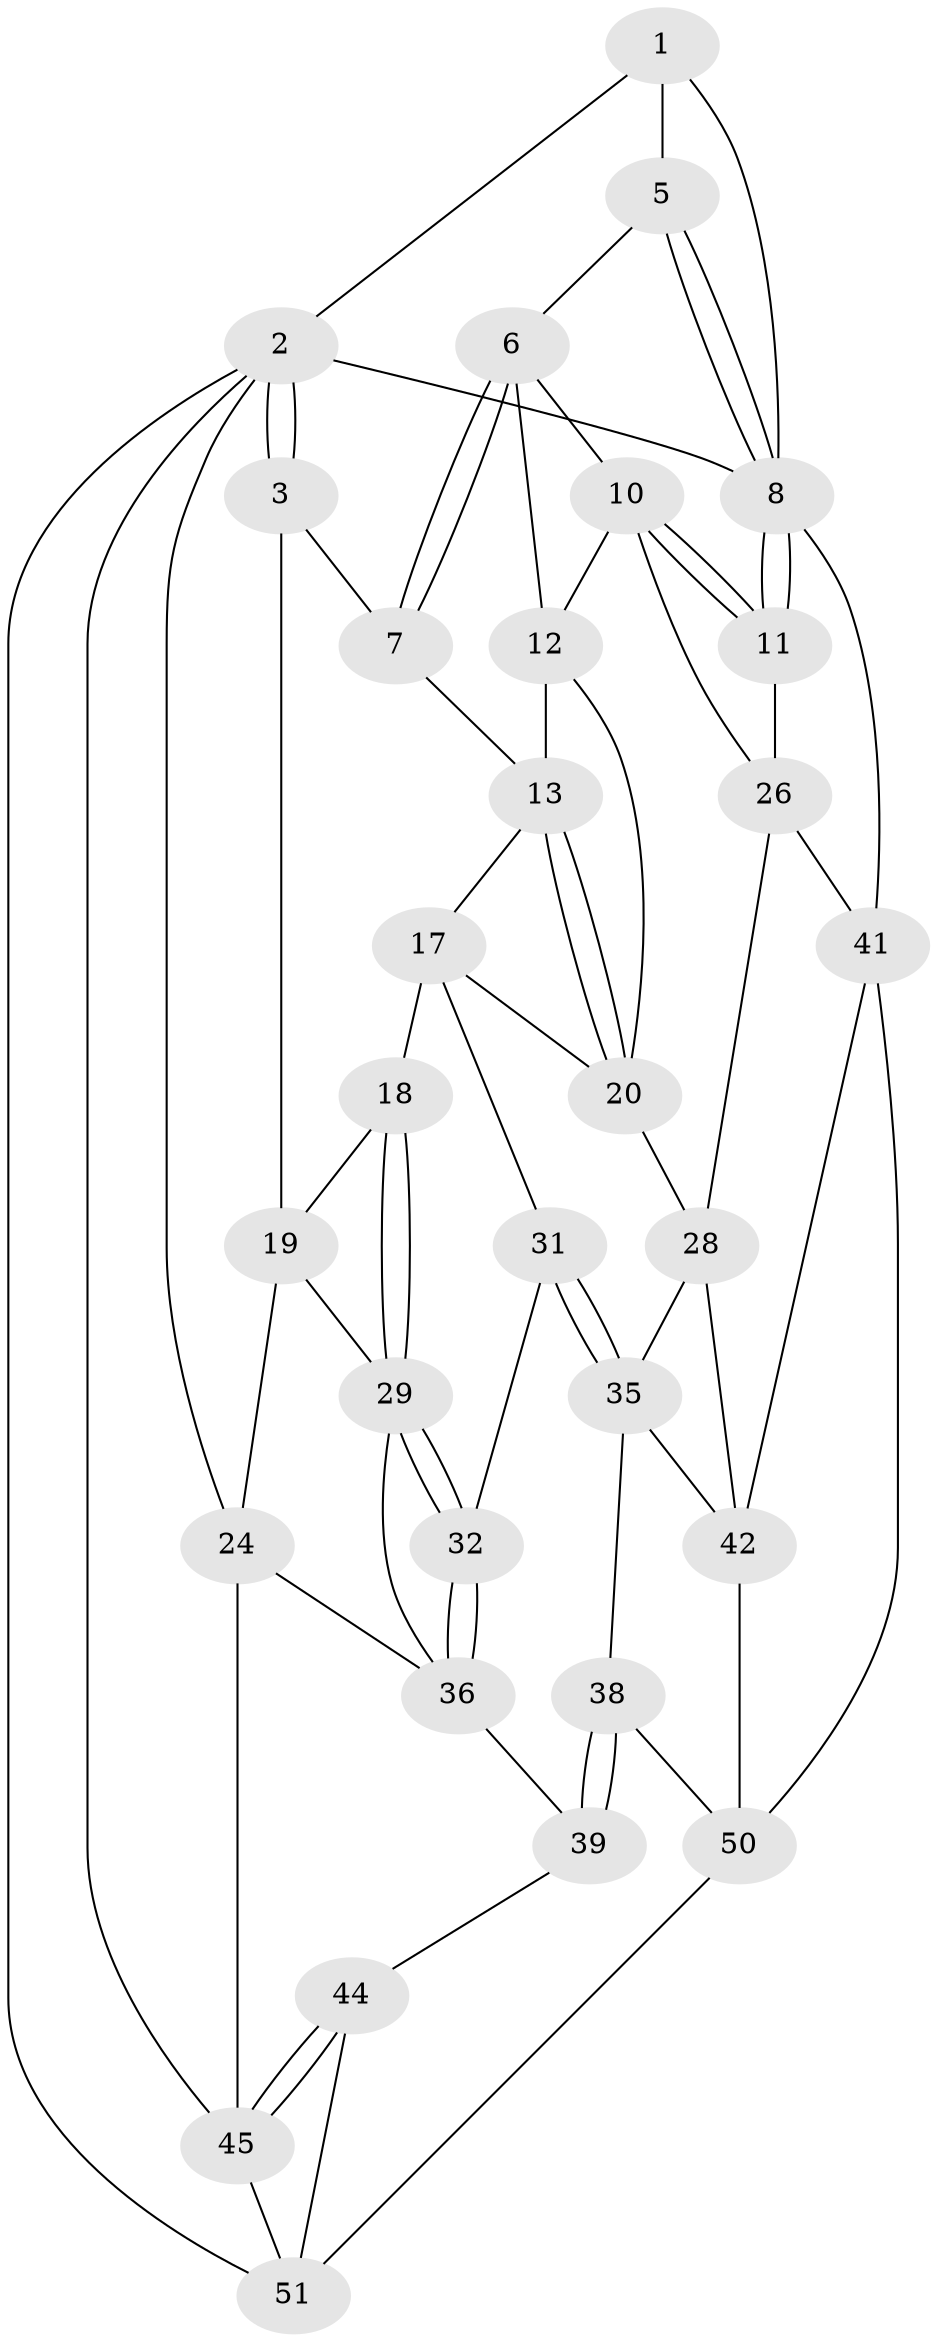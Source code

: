 // original degree distribution, {3: 0.03636363636363636, 5: 0.509090909090909, 4: 0.2545454545454545, 6: 0.2}
// Generated by graph-tools (version 1.1) at 2025/42/03/06/25 10:42:33]
// undirected, 31 vertices, 70 edges
graph export_dot {
graph [start="1"]
  node [color=gray90,style=filled];
  1 [pos="+0.21620400460161462+0"];
  2 [pos="+0+0.2508132050968529",super="+54"];
  3 [pos="+0.041270257992069126+0.22925954518445538",super="+4"];
  5 [pos="+0.5379112205215199+0"];
  6 [pos="+0.5470525960547648+0.008371403777865572",super="+9"];
  7 [pos="+0.44854446790967784+0.19801855552190628"];
  8 [pos="+1+0",super="+46"];
  10 [pos="+0.9193716813332012+0.18515012498646968",super="+15"];
  11 [pos="+1+0.1108259841220924",super="+33"];
  12 [pos="+0.7198787521525161+0.15767476985820286",super="+16"];
  13 [pos="+0.6318661672752764+0.395346266395709",super="+14"];
  17 [pos="+0.36695082713780874+0.2902123724554986",super="+22"];
  18 [pos="+0.2111454809090045+0.3404269243642642"];
  19 [pos="+0.1763152149767698+0.32231938511337005",super="+23"];
  20 [pos="+0.6411669340650178+0.41464607750235627",super="+21"];
  24 [pos="+0+0.6266439769121771",super="+25"];
  26 [pos="+0.9405773019280446+0.6118014977617382",super="+27"];
  28 [pos="+0.6410798118007521+0.6699805959950635",super="+34"];
  29 [pos="+0.2113837785136503+0.37426162780819694",super="+30"];
  31 [pos="+0.38146173495777136+0.6059689810809222"];
  32 [pos="+0.3420875576129945+0.603033815031215"];
  35 [pos="+0.500543210964542+0.735070583504154",super="+37"];
  36 [pos="+0.2316123006463924+0.673588745981973",super="+40"];
  38 [pos="+0.38492843219356815+0.874196637525114",super="+49"];
  39 [pos="+0.2034064673685829+0.7528452864080905",super="+43"];
  41 [pos="+0.8657358353714067+0.712901954305561",super="+47"];
  42 [pos="+0.7207670652426605+1",super="+48"];
  44 [pos="+0.11760896563831919+0.8584780218603246"];
  45 [pos="+0+0.7638772165847241",super="+53"];
  50 [pos="+0.37372344643280253+1",super="+55"];
  51 [pos="+0.18620780267838338+1",super="+52"];
  1 -- 2;
  1 -- 5;
  1 -- 8;
  2 -- 3;
  2 -- 3;
  2 -- 24;
  2 -- 8;
  2 -- 51;
  2 -- 45;
  3 -- 19;
  3 -- 7;
  5 -- 6;
  5 -- 8;
  5 -- 8;
  6 -- 7;
  6 -- 7;
  6 -- 10;
  6 -- 12;
  7 -- 13;
  8 -- 11 [weight=2];
  8 -- 11;
  8 -- 41;
  10 -- 11;
  10 -- 11;
  10 -- 26;
  10 -- 12;
  11 -- 26;
  12 -- 13;
  12 -- 20;
  13 -- 20;
  13 -- 20;
  13 -- 17;
  17 -- 18;
  17 -- 20;
  17 -- 31;
  18 -- 19;
  18 -- 29;
  18 -- 29;
  19 -- 24;
  19 -- 29;
  20 -- 28;
  24 -- 36;
  24 -- 45;
  26 -- 41;
  26 -- 28;
  28 -- 42;
  28 -- 35;
  29 -- 32;
  29 -- 32;
  29 -- 36;
  31 -- 32;
  31 -- 35;
  31 -- 35;
  32 -- 36;
  32 -- 36;
  35 -- 42;
  35 -- 38;
  36 -- 39;
  38 -- 39 [weight=2];
  38 -- 39;
  38 -- 50;
  39 -- 44;
  41 -- 42;
  41 -- 50;
  42 -- 50;
  44 -- 45;
  44 -- 45;
  44 -- 51;
  45 -- 51;
  50 -- 51;
}
